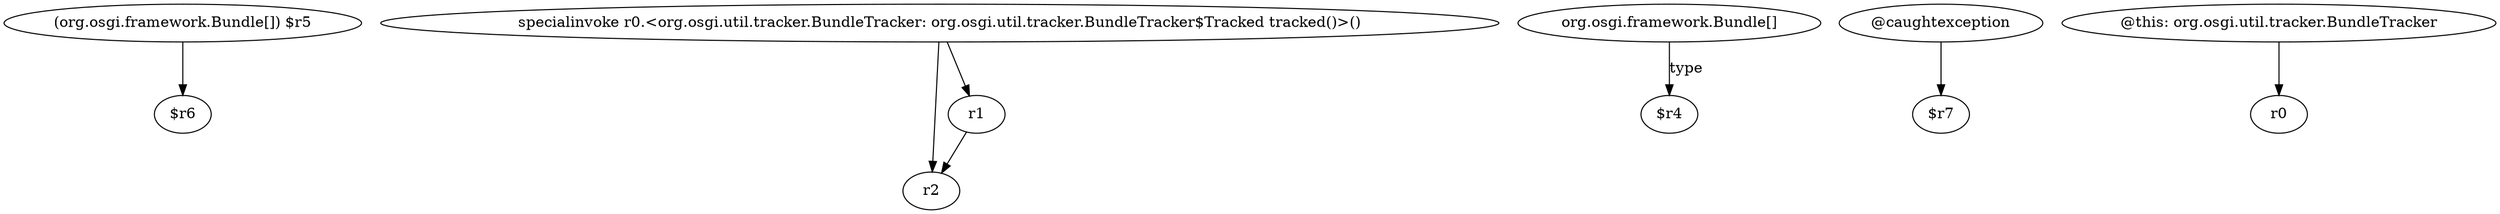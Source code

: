 digraph g {
0[label="(org.osgi.framework.Bundle[]) $r5"]
1[label="$r6"]
0->1[label=""]
2[label="specialinvoke r0.<org.osgi.util.tracker.BundleTracker: org.osgi.util.tracker.BundleTracker$Tracked tracked()>()"]
3[label="r2"]
2->3[label=""]
4[label="r1"]
2->4[label=""]
4->3[label=""]
5[label="org.osgi.framework.Bundle[]"]
6[label="$r4"]
5->6[label="type"]
7[label="@caughtexception"]
8[label="$r7"]
7->8[label=""]
9[label="@this: org.osgi.util.tracker.BundleTracker"]
10[label="r0"]
9->10[label=""]
}